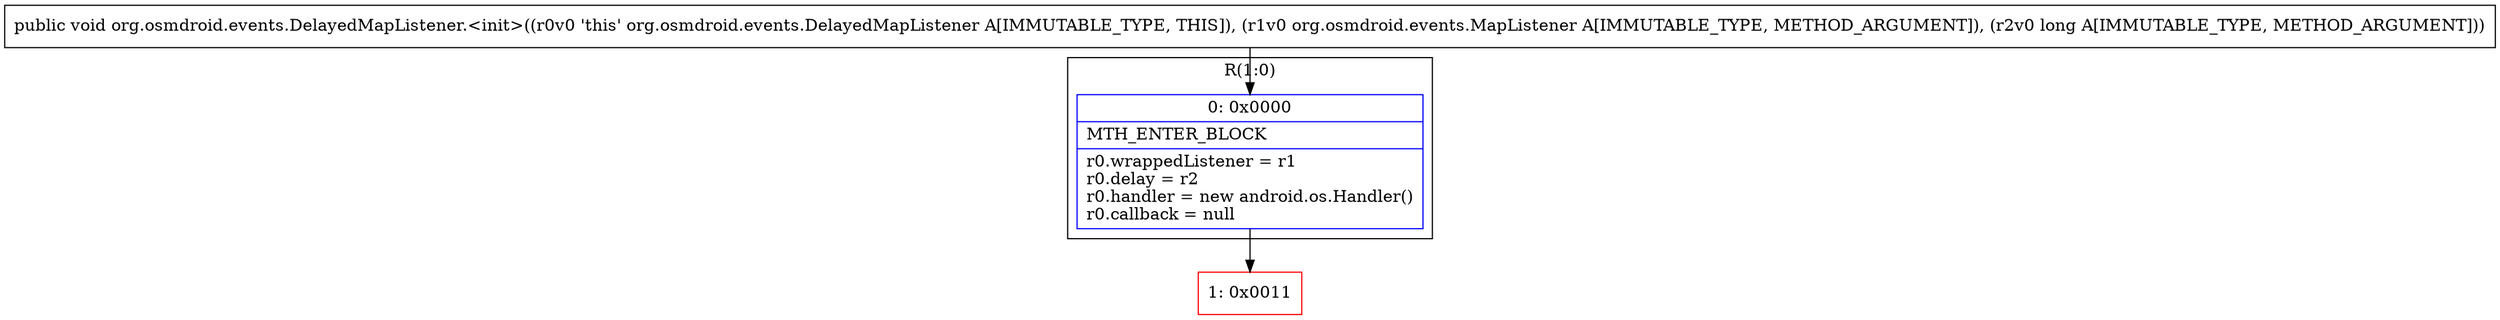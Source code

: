 digraph "CFG fororg.osmdroid.events.DelayedMapListener.\<init\>(Lorg\/osmdroid\/events\/MapListener;J)V" {
subgraph cluster_Region_1466535145 {
label = "R(1:0)";
node [shape=record,color=blue];
Node_0 [shape=record,label="{0\:\ 0x0000|MTH_ENTER_BLOCK\l|r0.wrappedListener = r1\lr0.delay = r2\lr0.handler = new android.os.Handler()\lr0.callback = null\l}"];
}
Node_1 [shape=record,color=red,label="{1\:\ 0x0011}"];
MethodNode[shape=record,label="{public void org.osmdroid.events.DelayedMapListener.\<init\>((r0v0 'this' org.osmdroid.events.DelayedMapListener A[IMMUTABLE_TYPE, THIS]), (r1v0 org.osmdroid.events.MapListener A[IMMUTABLE_TYPE, METHOD_ARGUMENT]), (r2v0 long A[IMMUTABLE_TYPE, METHOD_ARGUMENT])) }"];
MethodNode -> Node_0;
Node_0 -> Node_1;
}

